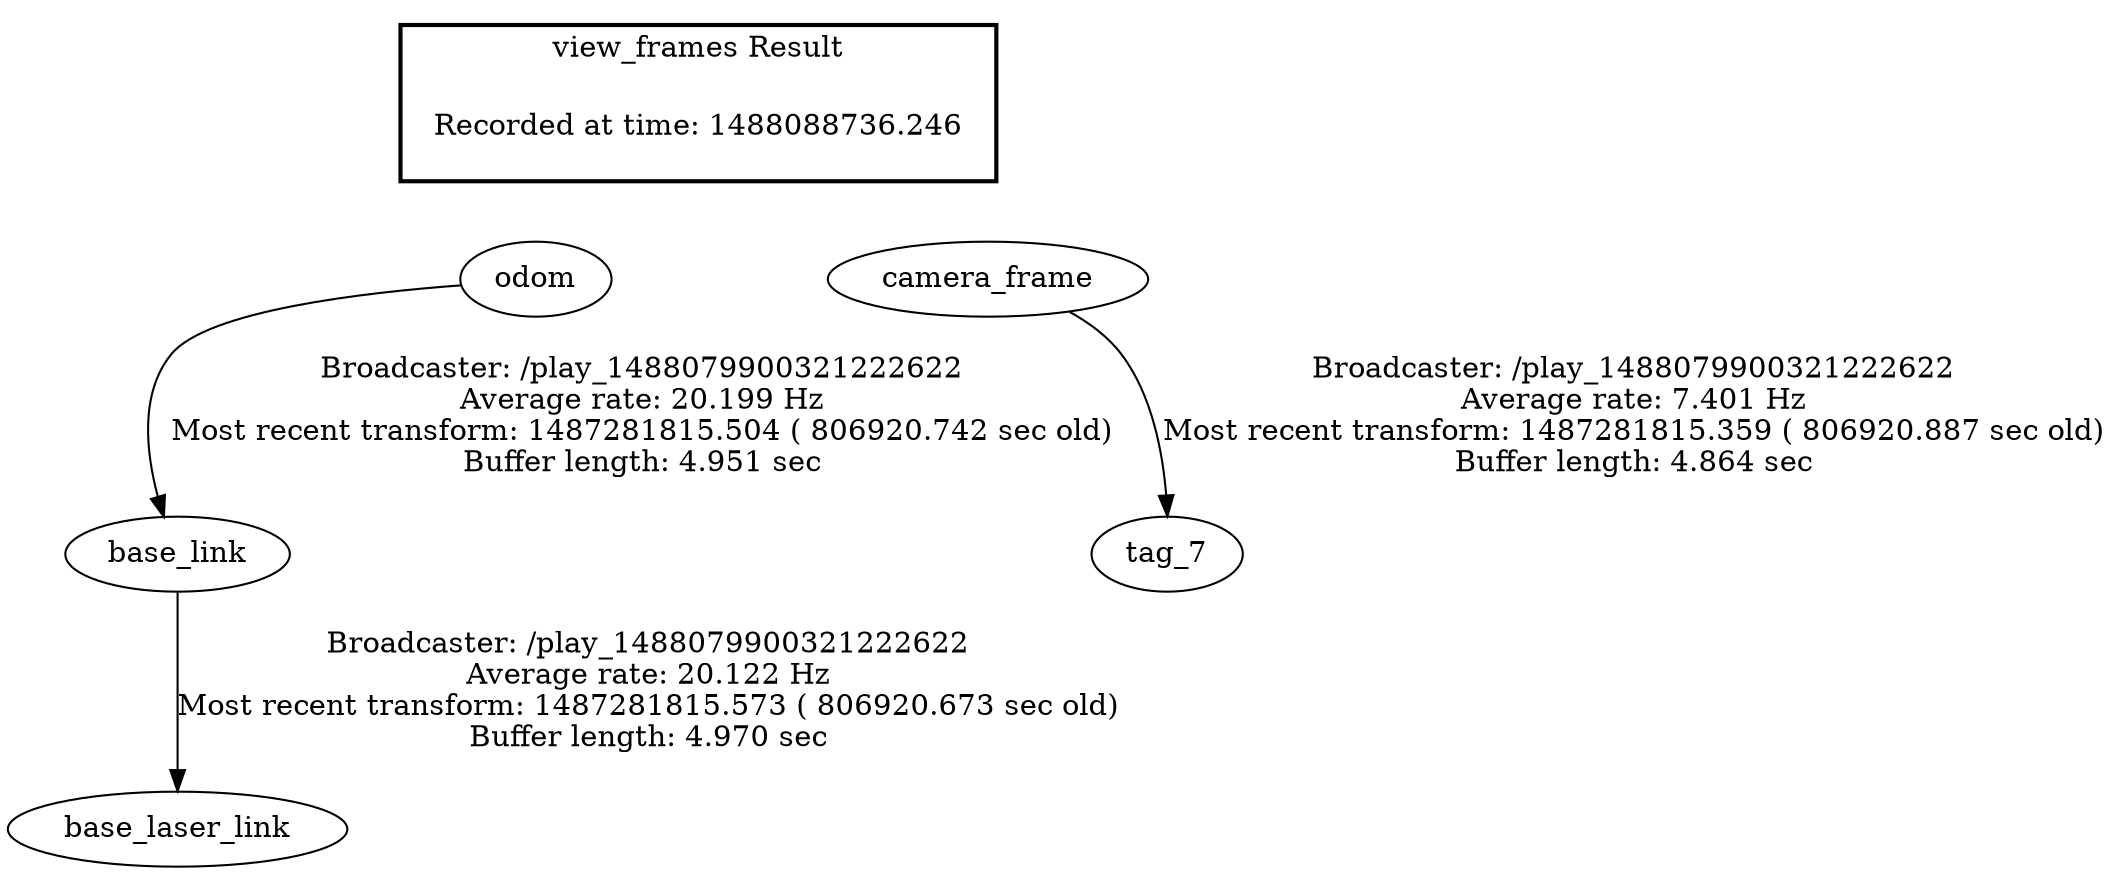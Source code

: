 digraph G {
"base_link" -> "base_laser_link"[label="Broadcaster: /play_1488079900321222622\nAverage rate: 20.122 Hz\nMost recent transform: 1487281815.573 ( 806920.673 sec old)\nBuffer length: 4.970 sec\n"];
"odom" -> "base_link"[label="Broadcaster: /play_1488079900321222622\nAverage rate: 20.199 Hz\nMost recent transform: 1487281815.504 ( 806920.742 sec old)\nBuffer length: 4.951 sec\n"];
"camera_frame" -> "tag_7"[label="Broadcaster: /play_1488079900321222622\nAverage rate: 7.401 Hz\nMost recent transform: 1487281815.359 ( 806920.887 sec old)\nBuffer length: 4.864 sec\n"];
edge [style=invis];
 subgraph cluster_legend { style=bold; color=black; label ="view_frames Result";
"Recorded at time: 1488088736.246"[ shape=plaintext ] ;
 }->"odom";
edge [style=invis];
 subgraph cluster_legend { style=bold; color=black; label ="view_frames Result";
"Recorded at time: 1488088736.246"[ shape=plaintext ] ;
 }->"camera_frame";
}